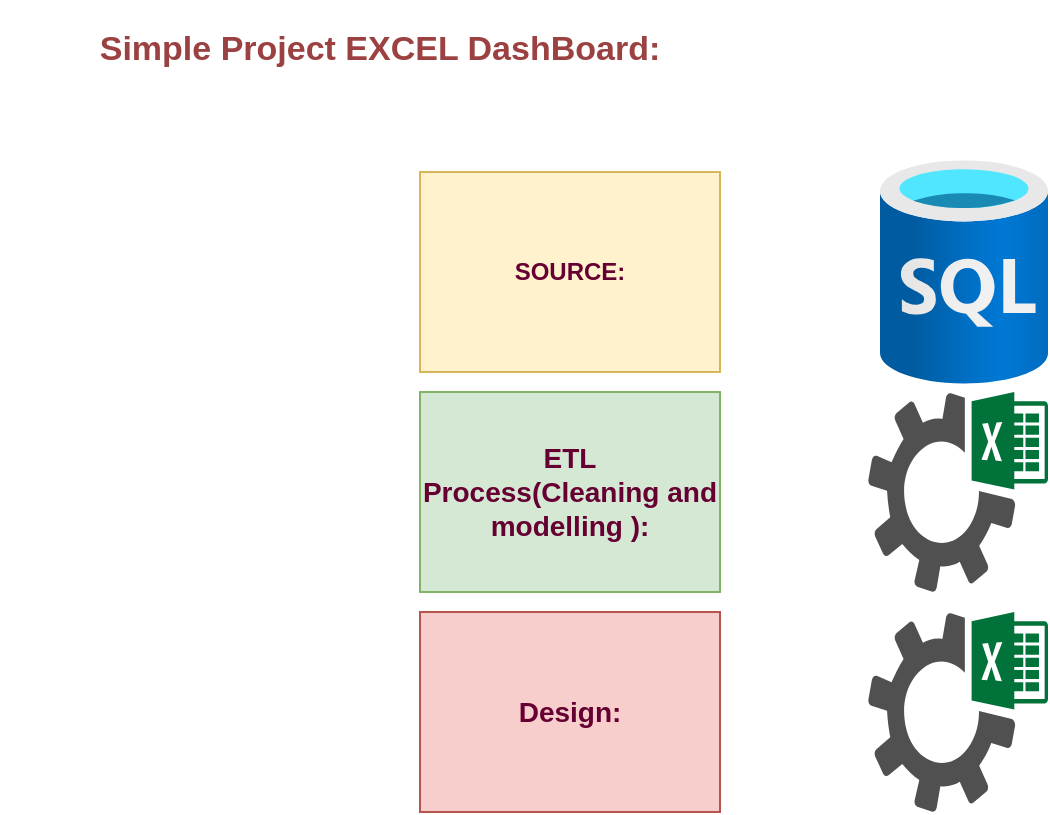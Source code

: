 <mxfile version="28.1.2" pages="2">
  <diagram id="NR1oumauK1f2XEtASd3-" name="Data Source and plan">
    <mxGraphModel dx="872" dy="529" grid="1" gridSize="10" guides="1" tooltips="1" connect="1" arrows="1" fold="1" page="1" pageScale="1" pageWidth="850" pageHeight="1100" math="0" shadow="0">
      <root>
        <mxCell id="0" />
        <mxCell id="1" parent="0" />
        <mxCell id="_v6-UHts1-aK06CP5KhH-2" value="&lt;b&gt;&lt;font style=&quot;color: rgb(102, 0, 51);&quot;&gt;SOURCE:&lt;/font&gt;&lt;/b&gt;" style="text;html=1;align=center;verticalAlign=middle;whiteSpace=wrap;rounded=0;fillColor=#fff2cc;strokeColor=#d6b656;" vertex="1" parent="1">
          <mxGeometry x="260" y="106" width="150" height="100" as="geometry" />
        </mxCell>
        <mxCell id="ENN5K2cH-2dpGkqjQLZz-2" value="" style="image;aspect=fixed;html=1;points=[];align=center;fontSize=12;image=img/lib/azure2/databases/SQL_Database.svg;" vertex="1" parent="1">
          <mxGeometry x="490" y="100" width="84" height="112" as="geometry" />
        </mxCell>
        <mxCell id="ENN5K2cH-2dpGkqjQLZz-4" value="&lt;font style=&quot;font-size: 14px;&quot; color=&quot;#660033&quot;&gt;&lt;b&gt;Design:&lt;/b&gt;&lt;/font&gt;" style="text;html=1;align=center;verticalAlign=middle;whiteSpace=wrap;rounded=0;fillColor=#f8cecc;strokeColor=#b85450;" vertex="1" parent="1">
          <mxGeometry x="260" y="326" width="150" height="100" as="geometry" />
        </mxCell>
        <mxCell id="ENN5K2cH-2dpGkqjQLZz-5" value="" style="sketch=0;pointerEvents=1;shadow=0;dashed=0;html=1;strokeColor=none;fillColor=#505050;labelPosition=center;verticalLabelPosition=bottom;verticalAlign=top;outlineConnect=0;align=center;shape=mxgraph.office.services.excel_services;" vertex="1" parent="1">
          <mxGeometry x="484" y="326" width="90" height="100" as="geometry" />
        </mxCell>
        <mxCell id="ENN5K2cH-2dpGkqjQLZz-7" value="&lt;font color=&quot;#660033&quot;&gt;&lt;span style=&quot;font-size: 14px;&quot;&gt;&lt;b&gt;ETL Process(Cleaning and modelling ):&lt;/b&gt;&lt;/span&gt;&lt;/font&gt;" style="text;html=1;align=center;verticalAlign=middle;whiteSpace=wrap;rounded=0;fillColor=#d5e8d4;strokeColor=#82b366;" vertex="1" parent="1">
          <mxGeometry x="260" y="216" width="150" height="100" as="geometry" />
        </mxCell>
        <mxCell id="ENN5K2cH-2dpGkqjQLZz-8" value="" style="sketch=0;pointerEvents=1;shadow=0;dashed=0;html=1;strokeColor=none;fillColor=#505050;labelPosition=center;verticalLabelPosition=bottom;verticalAlign=top;outlineConnect=0;align=center;shape=mxgraph.office.services.excel_services;" vertex="1" parent="1">
          <mxGeometry x="484" y="216" width="90" height="100" as="geometry" />
        </mxCell>
        <mxCell id="ENN5K2cH-2dpGkqjQLZz-15" value="&lt;font style=&quot;font-size: 17px; color: light-dark(rgb(155, 65, 65), rgb(237, 237, 237));&quot;&gt;&lt;b&gt;Simple Project EXCEL DashBoard:&lt;/b&gt;&lt;/font&gt;" style="text;html=1;align=center;verticalAlign=middle;whiteSpace=wrap;rounded=0;" vertex="1" parent="1">
          <mxGeometry x="50" y="20" width="380" height="50" as="geometry" />
        </mxCell>
      </root>
    </mxGraphModel>
  </diagram>
  <diagram name="Dash Board Layout" id="FJcrQLwnC5Ji9eGRB0D7">
    <mxGraphModel dx="872" dy="529" grid="1" gridSize="10" guides="1" tooltips="1" connect="1" arrows="1" fold="1" page="1" pageScale="1" pageWidth="850" pageHeight="1100" math="0" shadow="0">
      <root>
        <mxCell id="0" />
        <mxCell id="1" parent="0" />
        <mxCell id="al9iDce8vv61fdCMiNaw-1" value="LOGO" style="rounded=0;whiteSpace=wrap;html=1;" vertex="1" parent="1">
          <mxGeometry x="10" y="10" width="130" height="80" as="geometry" />
        </mxCell>
        <mxCell id="al9iDce8vv61fdCMiNaw-2" value="" style="rounded=0;whiteSpace=wrap;html=1;" vertex="1" parent="1">
          <mxGeometry x="170" y="10" width="670" height="80" as="geometry" />
        </mxCell>
        <mxCell id="al9iDce8vv61fdCMiNaw-3" value="OBSERVATION on TRENDS" style="whiteSpace=wrap;html=1;aspect=fixed;" vertex="1" parent="1">
          <mxGeometry x="10" y="120" width="130" height="130" as="geometry" />
        </mxCell>
        <mxCell id="al9iDce8vv61fdCMiNaw-4" value="OBSERVATIONS on SALES %" style="whiteSpace=wrap;html=1;aspect=fixed;" vertex="1" parent="1">
          <mxGeometry x="10" y="270" width="130" height="130" as="geometry" />
        </mxCell>
        <mxCell id="al9iDce8vv61fdCMiNaw-5" value="OBSERVATION on TOP and BOTTOM SALES by PIZZA TYPE" style="whiteSpace=wrap;html=1;aspect=fixed;" vertex="1" parent="1">
          <mxGeometry x="10" y="420" width="130" height="130" as="geometry" />
        </mxCell>
        <mxCell id="al9iDce8vv61fdCMiNaw-7" value="Daily Trends" style="rounded=0;whiteSpace=wrap;html=1;" vertex="1" parent="1">
          <mxGeometry x="180" y="110" width="320" height="130" as="geometry" />
        </mxCell>
        <mxCell id="al9iDce8vv61fdCMiNaw-8" value="Montly Trends" style="rounded=0;whiteSpace=wrap;html=1;" vertex="1" parent="1">
          <mxGeometry x="520" y="110" width="320" height="130" as="geometry" />
        </mxCell>
        <mxCell id="al9iDce8vv61fdCMiNaw-9" value="Bar Charts to show the Top 5 selling pizza type" style="rounded=0;whiteSpace=wrap;html=1;" vertex="1" parent="1">
          <mxGeometry x="180" y="420" width="210" height="130" as="geometry" />
        </mxCell>
        <mxCell id="al9iDce8vv61fdCMiNaw-10" value="&lt;br&gt;&lt;span style=&quot;color: rgb(0, 0, 0); font-family: Helvetica; font-size: 12px; font-style: normal; font-variant-ligatures: normal; font-variant-caps: normal; font-weight: 400; letter-spacing: normal; orphans: 2; text-align: center; text-indent: 0px; text-transform: none; widows: 2; word-spacing: 0px; -webkit-text-stroke-width: 0px; white-space: normal; background-color: rgb(236, 236, 236); text-decoration-thickness: initial; text-decoration-style: initial; text-decoration-color: initial; display: inline !important; float: none;&quot;&gt;Bar Charts to show the Bottom 5 selling pizza type&lt;/span&gt;&lt;div&gt;&lt;br/&gt;&lt;/div&gt;" style="rounded=0;whiteSpace=wrap;html=1;" vertex="1" parent="1">
          <mxGeometry x="410" y="420" width="200" height="130" as="geometry" />
        </mxCell>
        <mxCell id="al9iDce8vv61fdCMiNaw-11" value="Time Line Slicer&amp;nbsp;" style="rounded=0;whiteSpace=wrap;html=1;" vertex="1" parent="1">
          <mxGeometry x="630" y="420" width="210" height="130" as="geometry" />
        </mxCell>
        <mxCell id="al9iDce8vv61fdCMiNaw-12" value="Pie Chatrs for % of sales by category" style="rounded=0;whiteSpace=wrap;html=1;" vertex="1" parent="1">
          <mxGeometry x="180" y="270" width="210" height="130" as="geometry" />
        </mxCell>
        <mxCell id="al9iDce8vv61fdCMiNaw-13" value="Pie Charts for % of sales by Pizza Size" style="rounded=0;whiteSpace=wrap;html=1;" vertex="1" parent="1">
          <mxGeometry x="410" y="270" width="200" height="130" as="geometry" />
        </mxCell>
        <mxCell id="al9iDce8vv61fdCMiNaw-14" value="Funnel chart to show % sales vy pizza size" style="rounded=0;whiteSpace=wrap;html=1;" vertex="1" parent="1">
          <mxGeometry x="630" y="270" width="210" height="130" as="geometry" />
        </mxCell>
        <mxCell id="al9iDce8vv61fdCMiNaw-15" value="KPI 1" style="rounded=0;whiteSpace=wrap;html=1;" vertex="1" parent="1">
          <mxGeometry x="180" y="20" width="120" height="60" as="geometry" />
        </mxCell>
        <mxCell id="al9iDce8vv61fdCMiNaw-16" value="KPI 2" style="rounded=0;whiteSpace=wrap;html=1;" vertex="1" parent="1">
          <mxGeometry x="310" y="20" width="120" height="60" as="geometry" />
        </mxCell>
        <mxCell id="al9iDce8vv61fdCMiNaw-18" value="KPI 3" style="rounded=0;whiteSpace=wrap;html=1;" vertex="1" parent="1">
          <mxGeometry x="440" y="20" width="120" height="60" as="geometry" />
        </mxCell>
        <mxCell id="al9iDce8vv61fdCMiNaw-19" value="KPI 4" style="rounded=0;whiteSpace=wrap;html=1;" vertex="1" parent="1">
          <mxGeometry x="570" y="20" width="120" height="60" as="geometry" />
        </mxCell>
        <mxCell id="al9iDce8vv61fdCMiNaw-20" value="KPI 5" style="rounded=0;whiteSpace=wrap;html=1;" vertex="1" parent="1">
          <mxGeometry x="700" y="20" width="120" height="60" as="geometry" />
        </mxCell>
      </root>
    </mxGraphModel>
  </diagram>
</mxfile>
